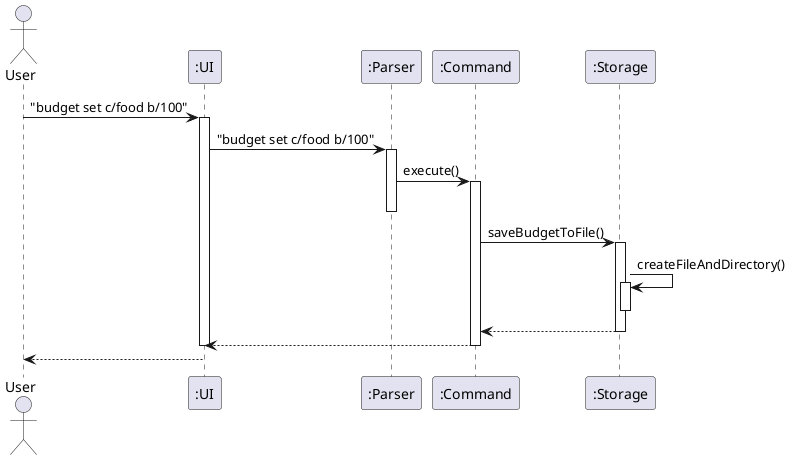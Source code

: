 @startuml
Actor User as user
Participant ":UI" as ui
Participant ":Parser" as parser
Participant ":Command" as command
Participant ":Storage" as storage

user -> ui : "budget set c/food b/100"
activate ui

ui -> parser : "budget set c/food b/100"
activate parser

parser -> command : execute()
activate command
deactivate parser

command -> storage : saveBudgetToFile()
activate storage

storage -> storage: createFileAndDirectory()
activate storage
deactivate storage

storage --> command
deactivate storage

command --> ui
deactivate ui
deactivate command

ui --> user
@enduml